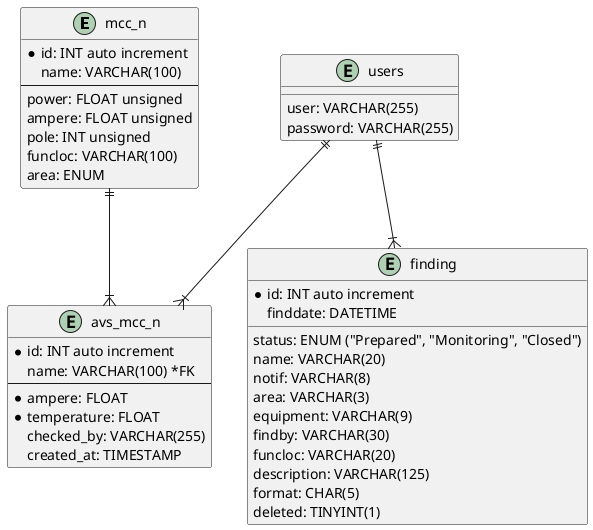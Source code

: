 @startuml Database MCC_PM3

entity mcc_n {
    * id: INT auto increment
    name: VARCHAR(100) 
    --
    power: FLOAT unsigned
    ampere: FLOAT unsigned
    pole: INT unsigned
    funcloc: VARCHAR(100)
    area: ENUM
}


' ===================================
' =========== AVS SECTION ===========
' ===================================

entity avs_mcc_n {
    * id: INT auto increment
    name: VARCHAR(100) *FK
    --
    * ampere: FLOAT
    * temperature: FLOAT
    checked_by: VARCHAR(255)
    created_at: TIMESTAMP 
}

' =====================================
' =========== TABLE FINDING ===========
' =====================================

entity finding {
    * id: INT auto increment
    status: ENUM ("Prepared", "Monitoring", "Closed")
    name: VARCHAR(20)
    notif: VARCHAR(8)
    area: VARCHAR(3)
    equipment: VARCHAR(9)
    finddate: DATETIME
    findby: VARCHAR(30)
    funcloc: VARCHAR(20)
    description: VARCHAR(125)
    format: CHAR(5)
    deleted: TINYINT(1)
}

' =====================================
' ============ TABLE USERS ============
' =====================================
entity users {
    user: VARCHAR(255)
    password: VARCHAR(255)
}


' ====================================
' =========== DB RELATIONS ===========
' ====================================

mcc_n ||--|{ avs_mcc_n
users ||--|{ avs_mcc_n
users ||--|{ finding


' FINDING
' mcc_1 |o--|{ finding
' mcc_2 |o--|{ finding
' mcc_3 |o--|{ finding
' mcc_5 |o--|{ finding
' mcc_6 |o--|{ finding
' mcc_7 |o--|{ finding
' mcc_a |o--|{ finding
' mcc_b |o--|{ finding
' mcc_c |o--|{ finding
' mcc_d |o--|{ finding
' mcc_htm_sp1 |o--|{ finding
' mcc_htm_sp2 |o--|{ finding
' mcc_htm_pm1 |o--|{ finding
' mcc_htm_pm2 |o--|{ finding

@enduml